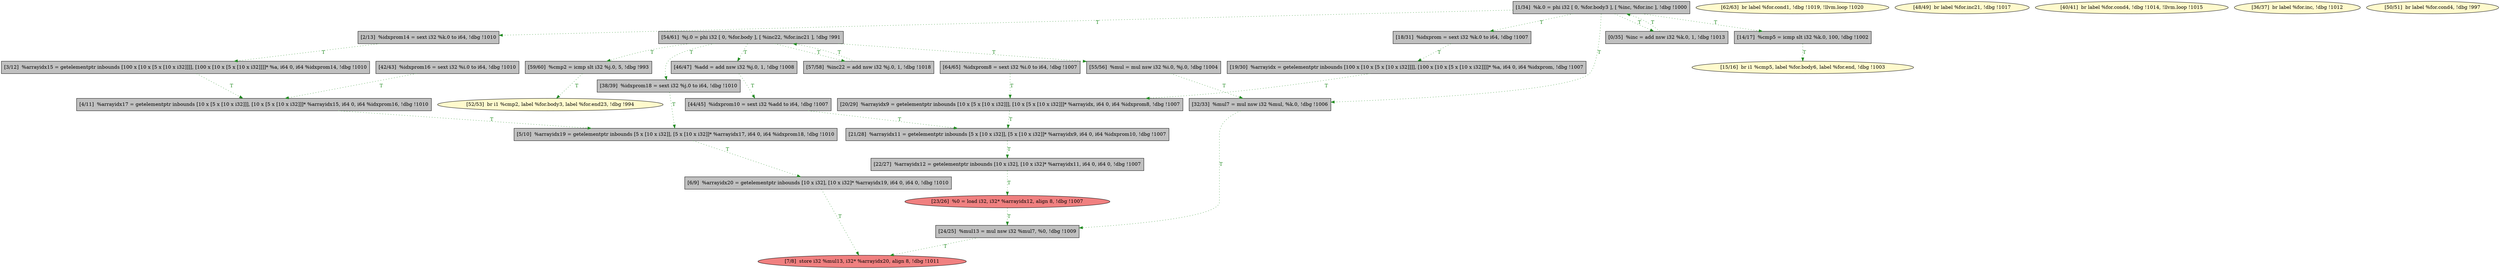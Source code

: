 
digraph G {


node618 [fillcolor=grey,label="[20/29]  %arrayidx9 = getelementptr inbounds [10 x [5 x [10 x i32]]], [10 x [5 x [10 x i32]]]* %arrayidx, i64 0, i64 %idxprom8, !dbg !1007",shape=rectangle,style=filled ]
node617 [fillcolor=grey,label="[64/65]  %idxprom8 = sext i32 %i.0 to i64, !dbg !1007",shape=rectangle,style=filled ]
node616 [fillcolor=grey,label="[19/30]  %arrayidx = getelementptr inbounds [100 x [10 x [5 x [10 x i32]]]], [100 x [10 x [5 x [10 x i32]]]]* %a, i64 0, i64 %idxprom, !dbg !1007",shape=rectangle,style=filled ]
node613 [fillcolor=grey,label="[32/33]  %mul7 = mul nsw i32 %mul, %k.0, !dbg !1006",shape=rectangle,style=filled ]
node612 [fillcolor=grey,label="[1/34]  %k.0 = phi i32 [ 0, %for.body3 ], [ %inc, %for.inc ], !dbg !1000",shape=rectangle,style=filled ]
node615 [fillcolor=grey,label="[18/31]  %idxprom = sext i32 %k.0 to i64, !dbg !1007",shape=rectangle,style=filled ]
node610 [fillcolor=grey,label="[57/58]  %inc22 = add nsw i32 %j.0, 1, !dbg !1018",shape=rectangle,style=filled ]
node609 [fillcolor=grey,label="[59/60]  %cmp2 = icmp slt i32 %j.0, 5, !dbg !993",shape=rectangle,style=filled ]
node611 [fillcolor=lemonchiffon,label="[62/63]  br label %for.cond1, !dbg !1019, !llvm.loop !1020",shape=ellipse,style=filled ]
node607 [fillcolor=grey,label="[6/9]  %arrayidx20 = getelementptr inbounds [10 x i32], [10 x i32]* %arrayidx19, i64 0, i64 0, !dbg !1010",shape=rectangle,style=filled ]
node606 [fillcolor=grey,label="[54/61]  %j.0 = phi i32 [ 0, %for.body ], [ %inc22, %for.inc21 ], !dbg !991",shape=rectangle,style=filled ]
node605 [fillcolor=lightcoral,label="[23/26]  %0 = load i32, i32* %arrayidx12, align 8, !dbg !1007",shape=ellipse,style=filled ]
node614 [fillcolor=grey,label="[55/56]  %mul = mul nsw i32 %i.0, %j.0, !dbg !1004",shape=rectangle,style=filled ]
node602 [fillcolor=lemonchiffon,label="[48/49]  br label %for.inc21, !dbg !1017",shape=ellipse,style=filled ]
node591 [fillcolor=lemonchiffon,label="[40/41]  br label %for.cond4, !dbg !1014, !llvm.loop !1015",shape=ellipse,style=filled ]
node604 [fillcolor=lemonchiffon,label="[52/53]  br i1 %cmp2, label %for.body3, label %for.end23, !dbg !994",shape=ellipse,style=filled ]
node595 [fillcolor=grey,label="[24/25]  %mul13 = mul nsw i32 %mul7, %0, !dbg !1009",shape=rectangle,style=filled ]
node594 [fillcolor=grey,label="[3/12]  %arrayidx15 = getelementptr inbounds [100 x [10 x [5 x [10 x i32]]]], [100 x [10 x [5 x [10 x i32]]]]* %a, i64 0, i64 %idxprom14, !dbg !1010",shape=rectangle,style=filled ]
node590 [fillcolor=grey,label="[38/39]  %idxprom18 = sext i32 %j.0 to i64, !dbg !1010",shape=rectangle,style=filled ]
node589 [fillcolor=lemonchiffon,label="[36/37]  br label %for.inc, !dbg !1012",shape=ellipse,style=filled ]
node586 [fillcolor=grey,label="[0/35]  %inc = add nsw i32 %k.0, 1, !dbg !1013",shape=rectangle,style=filled ]
node588 [fillcolor=grey,label="[5/10]  %arrayidx19 = getelementptr inbounds [5 x [10 x i32]], [5 x [10 x i32]]* %arrayidx17, i64 0, i64 %idxprom18, !dbg !1010",shape=rectangle,style=filled ]
node587 [fillcolor=lightcoral,label="[7/8]  store i32 %mul13, i32* %arrayidx20, align 8, !dbg !1011",shape=ellipse,style=filled ]
node592 [fillcolor=grey,label="[4/11]  %arrayidx17 = getelementptr inbounds [10 x [5 x [10 x i32]]], [10 x [5 x [10 x i32]]]* %arrayidx15, i64 0, i64 %idxprom16, !dbg !1010",shape=rectangle,style=filled ]
node593 [fillcolor=grey,label="[42/43]  %idxprom16 = sext i32 %i.0 to i64, !dbg !1010",shape=rectangle,style=filled ]
node603 [fillcolor=lemonchiffon,label="[50/51]  br label %for.cond4, !dbg !997",shape=ellipse,style=filled ]
node596 [fillcolor=grey,label="[21/28]  %arrayidx11 = getelementptr inbounds [5 x [10 x i32]], [5 x [10 x i32]]* %arrayidx9, i64 0, i64 %idxprom10, !dbg !1007",shape=rectangle,style=filled ]
node608 [fillcolor=lemonchiffon,label="[15/16]  br i1 %cmp5, label %for.body6, label %for.end, !dbg !1003",shape=ellipse,style=filled ]
node599 [fillcolor=grey,label="[46/47]  %add = add nsw i32 %j.0, 1, !dbg !1008",shape=rectangle,style=filled ]
node601 [fillcolor=grey,label="[2/13]  %idxprom14 = sext i32 %k.0 to i64, !dbg !1010",shape=rectangle,style=filled ]
node597 [fillcolor=grey,label="[22/27]  %arrayidx12 = getelementptr inbounds [10 x i32], [10 x i32]* %arrayidx11, i64 0, i64 0, !dbg !1007",shape=rectangle,style=filled ]
node598 [fillcolor=grey,label="[44/45]  %idxprom10 = sext i32 %add to i64, !dbg !1007",shape=rectangle,style=filled ]
node600 [fillcolor=grey,label="[14/17]  %cmp5 = icmp slt i32 %k.0, 100, !dbg !1002",shape=rectangle,style=filled ]

node600->node608 [style=dotted,color=forestgreen,label="T",fontcolor=forestgreen ]
node606->node590 [style=dotted,color=forestgreen,label="T",fontcolor=forestgreen ]
node606->node610 [style=dotted,color=forestgreen,label="T",fontcolor=forestgreen ]
node599->node598 [style=dotted,color=forestgreen,label="T",fontcolor=forestgreen ]
node597->node605 [style=dotted,color=forestgreen,label="T",fontcolor=forestgreen ]
node612->node600 [style=dotted,color=forestgreen,label="T",fontcolor=forestgreen ]
node598->node596 [style=dotted,color=forestgreen,label="T",fontcolor=forestgreen ]
node593->node592 [style=dotted,color=forestgreen,label="T",fontcolor=forestgreen ]
node601->node594 [style=dotted,color=forestgreen,label="T",fontcolor=forestgreen ]
node595->node587 [style=dotted,color=forestgreen,label="T",fontcolor=forestgreen ]
node610->node606 [style=dotted,color=forestgreen,label="T",fontcolor=forestgreen ]
node612->node613 [style=dotted,color=forestgreen,label="T",fontcolor=forestgreen ]
node605->node595 [style=dotted,color=forestgreen,label="T",fontcolor=forestgreen ]
node612->node615 [style=dotted,color=forestgreen,label="T",fontcolor=forestgreen ]
node606->node609 [style=dotted,color=forestgreen,label="T",fontcolor=forestgreen ]
node613->node595 [style=dotted,color=forestgreen,label="T",fontcolor=forestgreen ]
node618->node596 [style=dotted,color=forestgreen,label="T",fontcolor=forestgreen ]
node614->node613 [style=dotted,color=forestgreen,label="T",fontcolor=forestgreen ]
node612->node586 [style=dotted,color=forestgreen,label="T",fontcolor=forestgreen ]
node606->node599 [style=dotted,color=forestgreen,label="T",fontcolor=forestgreen ]
node592->node588 [style=dotted,color=forestgreen,label="T",fontcolor=forestgreen ]
node612->node601 [style=dotted,color=forestgreen,label="T",fontcolor=forestgreen ]
node606->node614 [style=dotted,color=forestgreen,label="T",fontcolor=forestgreen ]
node617->node618 [style=dotted,color=forestgreen,label="T",fontcolor=forestgreen ]
node616->node618 [style=dotted,color=forestgreen,label="T",fontcolor=forestgreen ]
node590->node588 [style=dotted,color=forestgreen,label="T",fontcolor=forestgreen ]
node609->node604 [style=dotted,color=forestgreen,label="T",fontcolor=forestgreen ]
node615->node616 [style=dotted,color=forestgreen,label="T",fontcolor=forestgreen ]
node607->node587 [style=dotted,color=forestgreen,label="T",fontcolor=forestgreen ]
node586->node612 [style=dotted,color=forestgreen,label="T",fontcolor=forestgreen ]
node594->node592 [style=dotted,color=forestgreen,label="T",fontcolor=forestgreen ]
node596->node597 [style=dotted,color=forestgreen,label="T",fontcolor=forestgreen ]
node588->node607 [style=dotted,color=forestgreen,label="T",fontcolor=forestgreen ]


}
